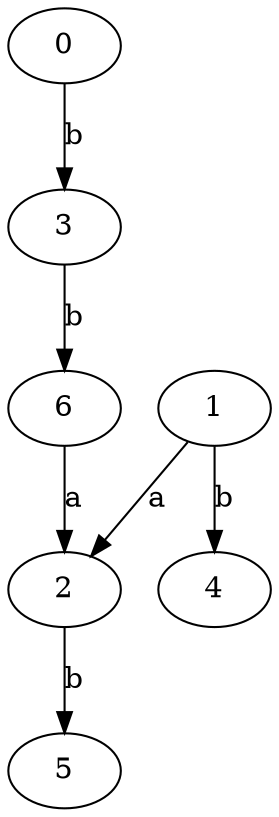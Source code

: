 strict digraph  {
0;
1;
2;
3;
4;
5;
6;
0 -> 3  [label=b];
1 -> 2  [label=a];
1 -> 4  [label=b];
2 -> 5  [label=b];
3 -> 6  [label=b];
6 -> 2  [label=a];
}
